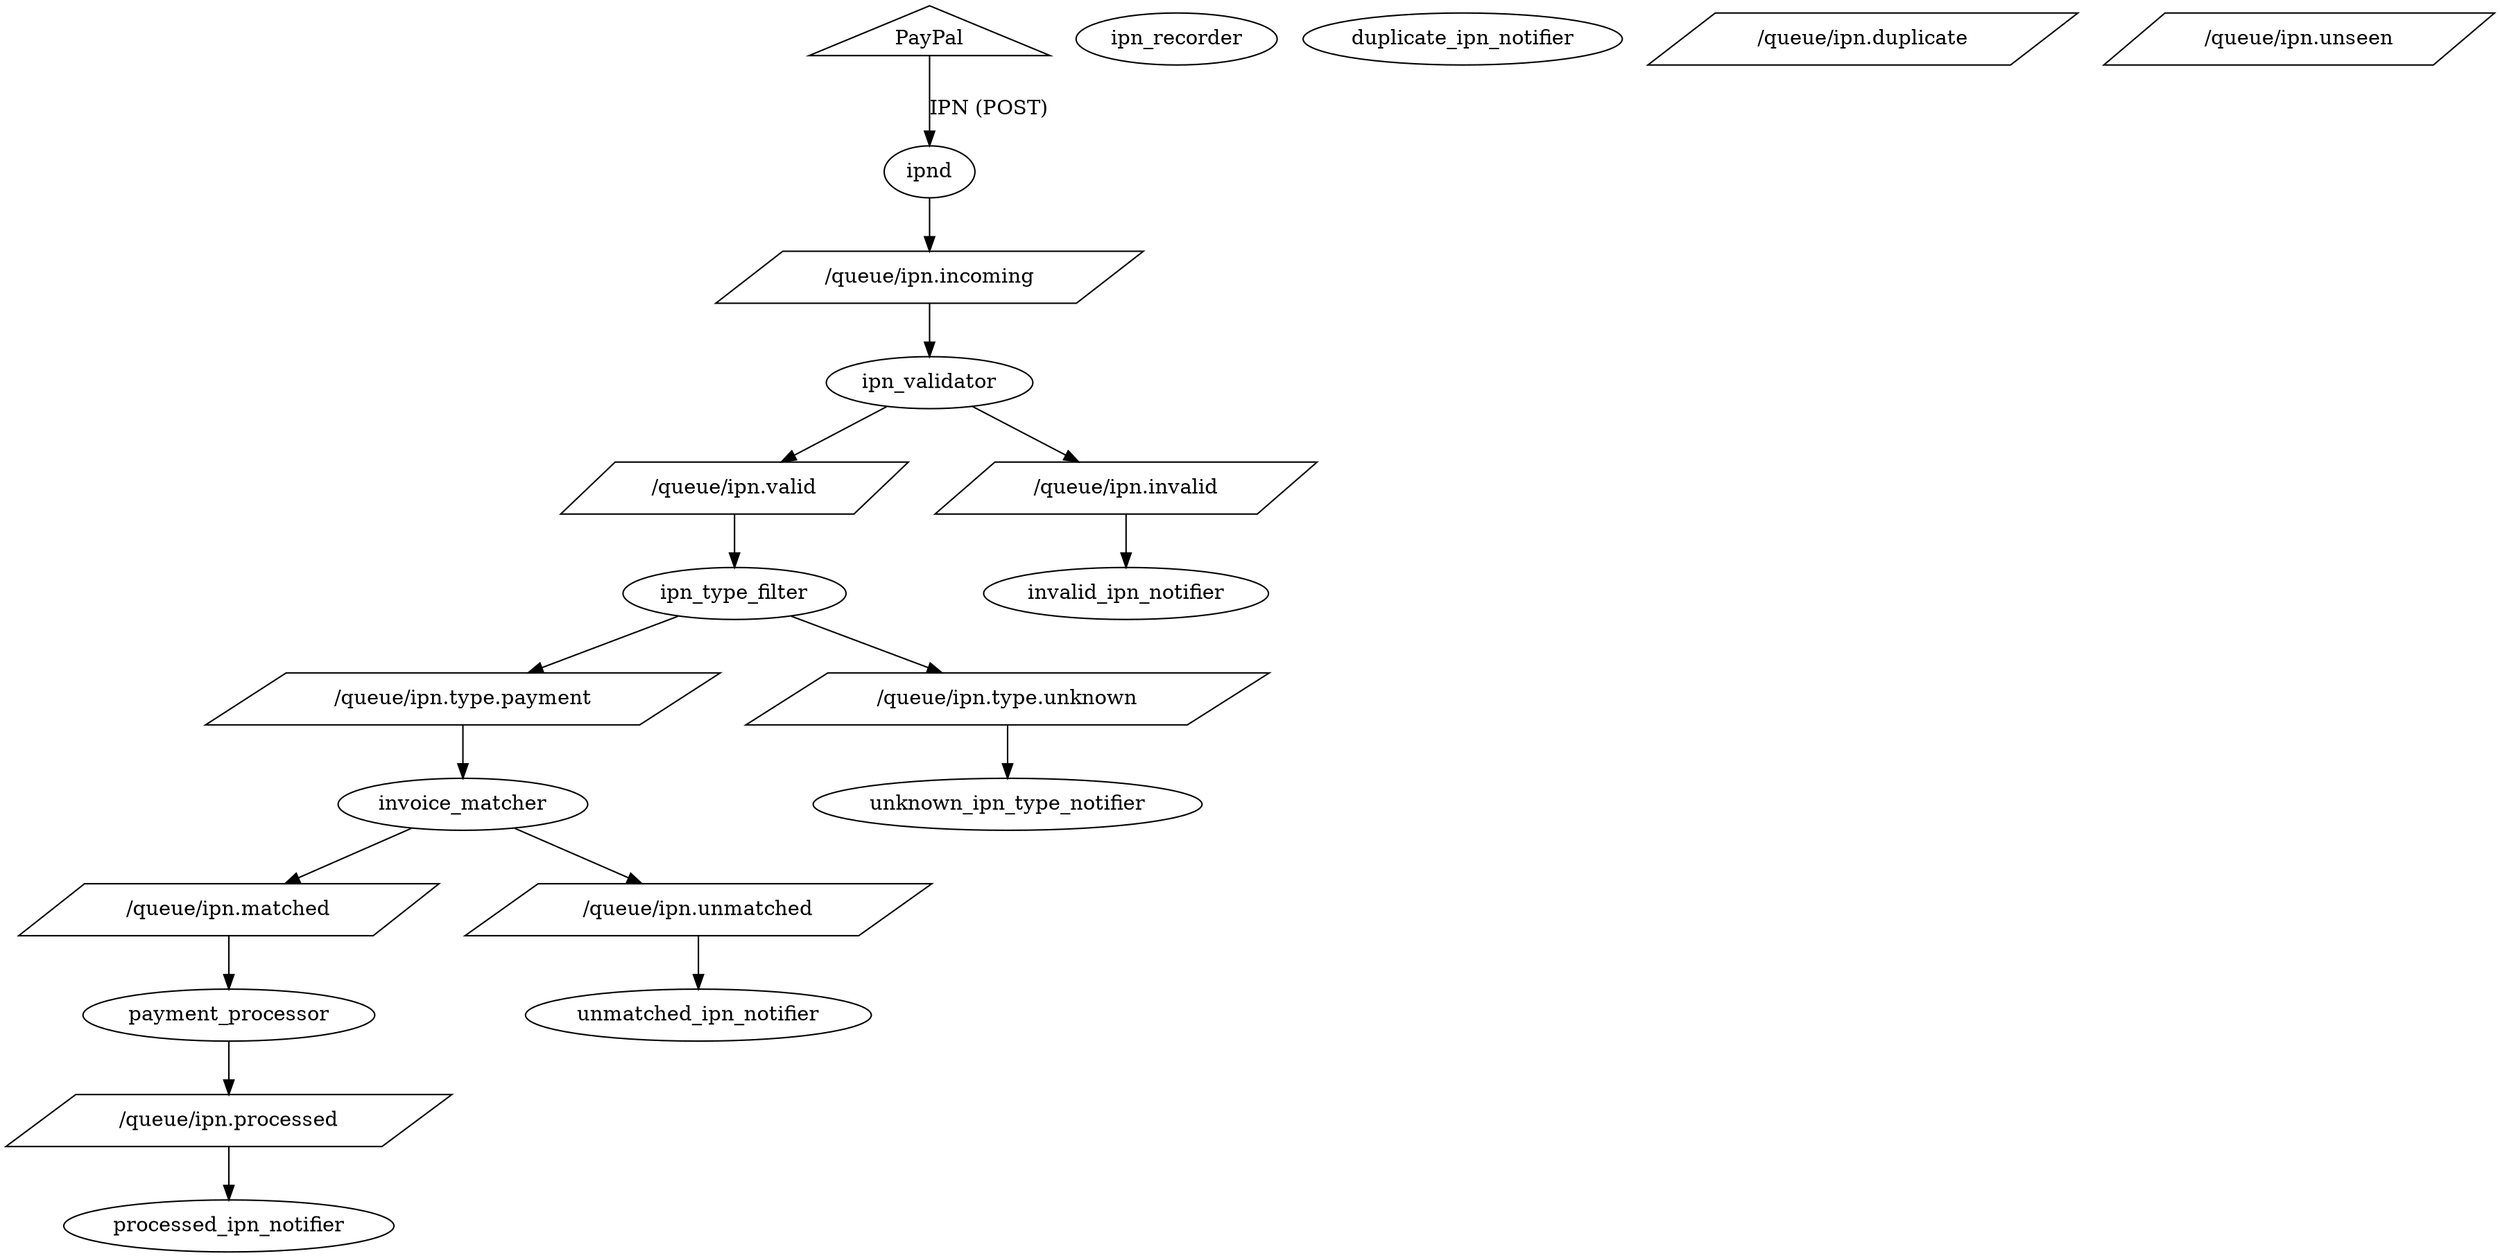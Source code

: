 digraph PaymentProcessing {
  /*
  * Data flow
  */

  /* Normal operation - everything is peachy */
  paypal -> ipnd [label="IPN (POST)"]
  ipnd -> q_ipn_incoming
  q_ipn_incoming -> ipn_validator
  ipn_validator -> q_ipn_valid
  q_ipn_valid -> ipn_type_filter
  ipn_type_filter -> q_ipn_payment
  q_ipn_payment -> invoice_matcher
  invoice_matcher -> q_ipn_matched
  q_ipn_matched -> payment_processor
  payment_processor -> q_ipn_processed
  q_ipn_processed -> processed_ipn_notifier
  
  /* When an IPN is found to be invalid after checking with PayPal */
  ipn_validator -> q_ipn_invalid
  q_ipn_invalid -> invalid_ipn_notifier

  /* When an IPN couldn't be matched to an invoice */
  invoice_matcher -> q_ipn_unmatched
  q_ipn_unmatched -> unmatched_ipn_notifier
  /* TODO: implement this
  unmatched_ipn_notifier -> q_ipn_matched [label="User action required"] */
  
  /* When an IPN isn't a payment type */
  ipn_type_filter -> q_ipn_unknown_type
  q_ipn_unknown_type -> unknown_ipn_type_notifier

  /*
  * Styling
  */

  /* Inputs */
  paypal[shape="triangle",label="PayPal"]
  
  /* Processes */
  ipnd
  ipn_recorder
  duplicate_ipn_notifier
  ipn_validator
  invalid_ipn_notifier
  invoice_matcher
  unmatched_ipn_notifier
  payment_processor
  processed_ipn_notifier
  ipn_type_filter
  unknown_ipn_type_notifier

  /* Queues */
  q_ipn_incoming[shape=polygon,sides=4,skew=.4,label="/queue/ipn.incoming"]
  q_ipn_duplicate[shape=polygon,sides=4,skew=.4,label="/queue/ipn.duplicate"]
  q_ipn_unseen[shape=polygon,sides=4,skew=.4,label="/queue/ipn.unseen"]
  q_ipn_invalid[shape=polygon,sides=4,skew=.4,label="/queue/ipn.invalid"]
  q_ipn_valid[shape=polygon,sides=4,skew=.4,label="/queue/ipn.valid"]
  q_ipn_payment[shape=polygon,sides=4,skew=.4,label="/queue/ipn.type.payment"]
  q_ipn_unknown_type[shape=polygon,sides=4,skew=.4,label="/queue/ipn.type.unknown"]
  q_ipn_unmatched[shape=polygon,sides=4,skew=.4,label="/queue/ipn.unmatched"]
  q_ipn_matched[shape=polygon,sides=4,skew=.4,label="/queue/ipn.matched"]
  q_ipn_processed[shape=polygon,sides=4,skew=.4,label="/queue/ipn.processed"]
}